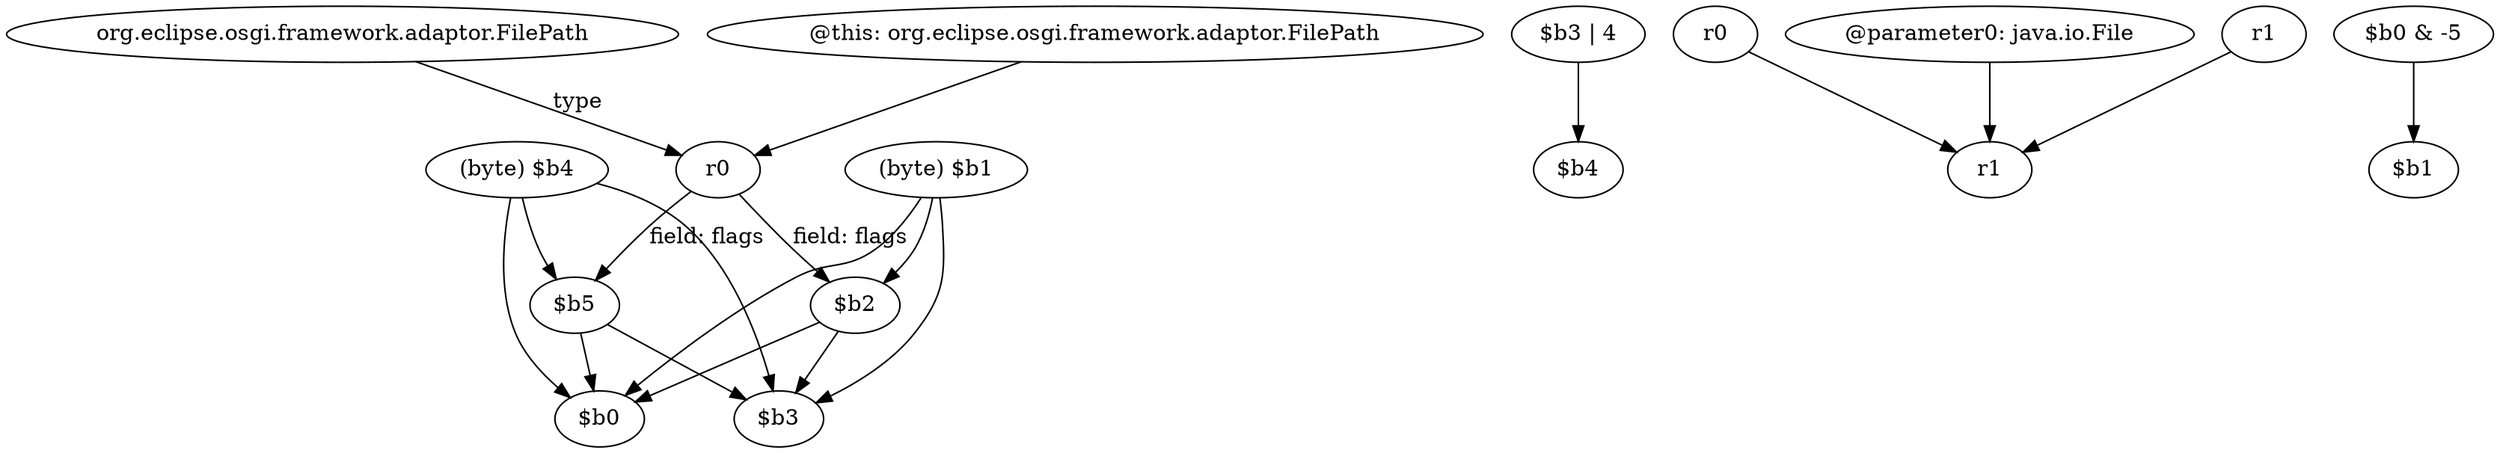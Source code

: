 digraph g {
0[label="(byte) $b1"]
1[label="$b2"]
0->1[label=""]
2[label="r0"]
2->1[label="field: flags"]
3[label="$b3"]
0->3[label=""]
4[label="$b5"]
4->3[label=""]
5[label="$b3 | 4"]
6[label="$b4"]
5->6[label=""]
7[label="r0"]
8[label="r1"]
7->8[label=""]
9[label="(byte) $b4"]
10[label="$b0"]
9->10[label=""]
9->3[label=""]
1->3[label=""]
0->10[label=""]
2->4[label="field: flags"]
11[label="@parameter0: java.io.File"]
11->8[label=""]
4->10[label=""]
12[label="org.eclipse.osgi.framework.adaptor.FilePath"]
12->2[label="type"]
13[label="r1"]
13->8[label=""]
14[label="@this: org.eclipse.osgi.framework.adaptor.FilePath"]
14->2[label=""]
9->4[label=""]
1->10[label=""]
15[label="$b0 & -5"]
16[label="$b1"]
15->16[label=""]
}